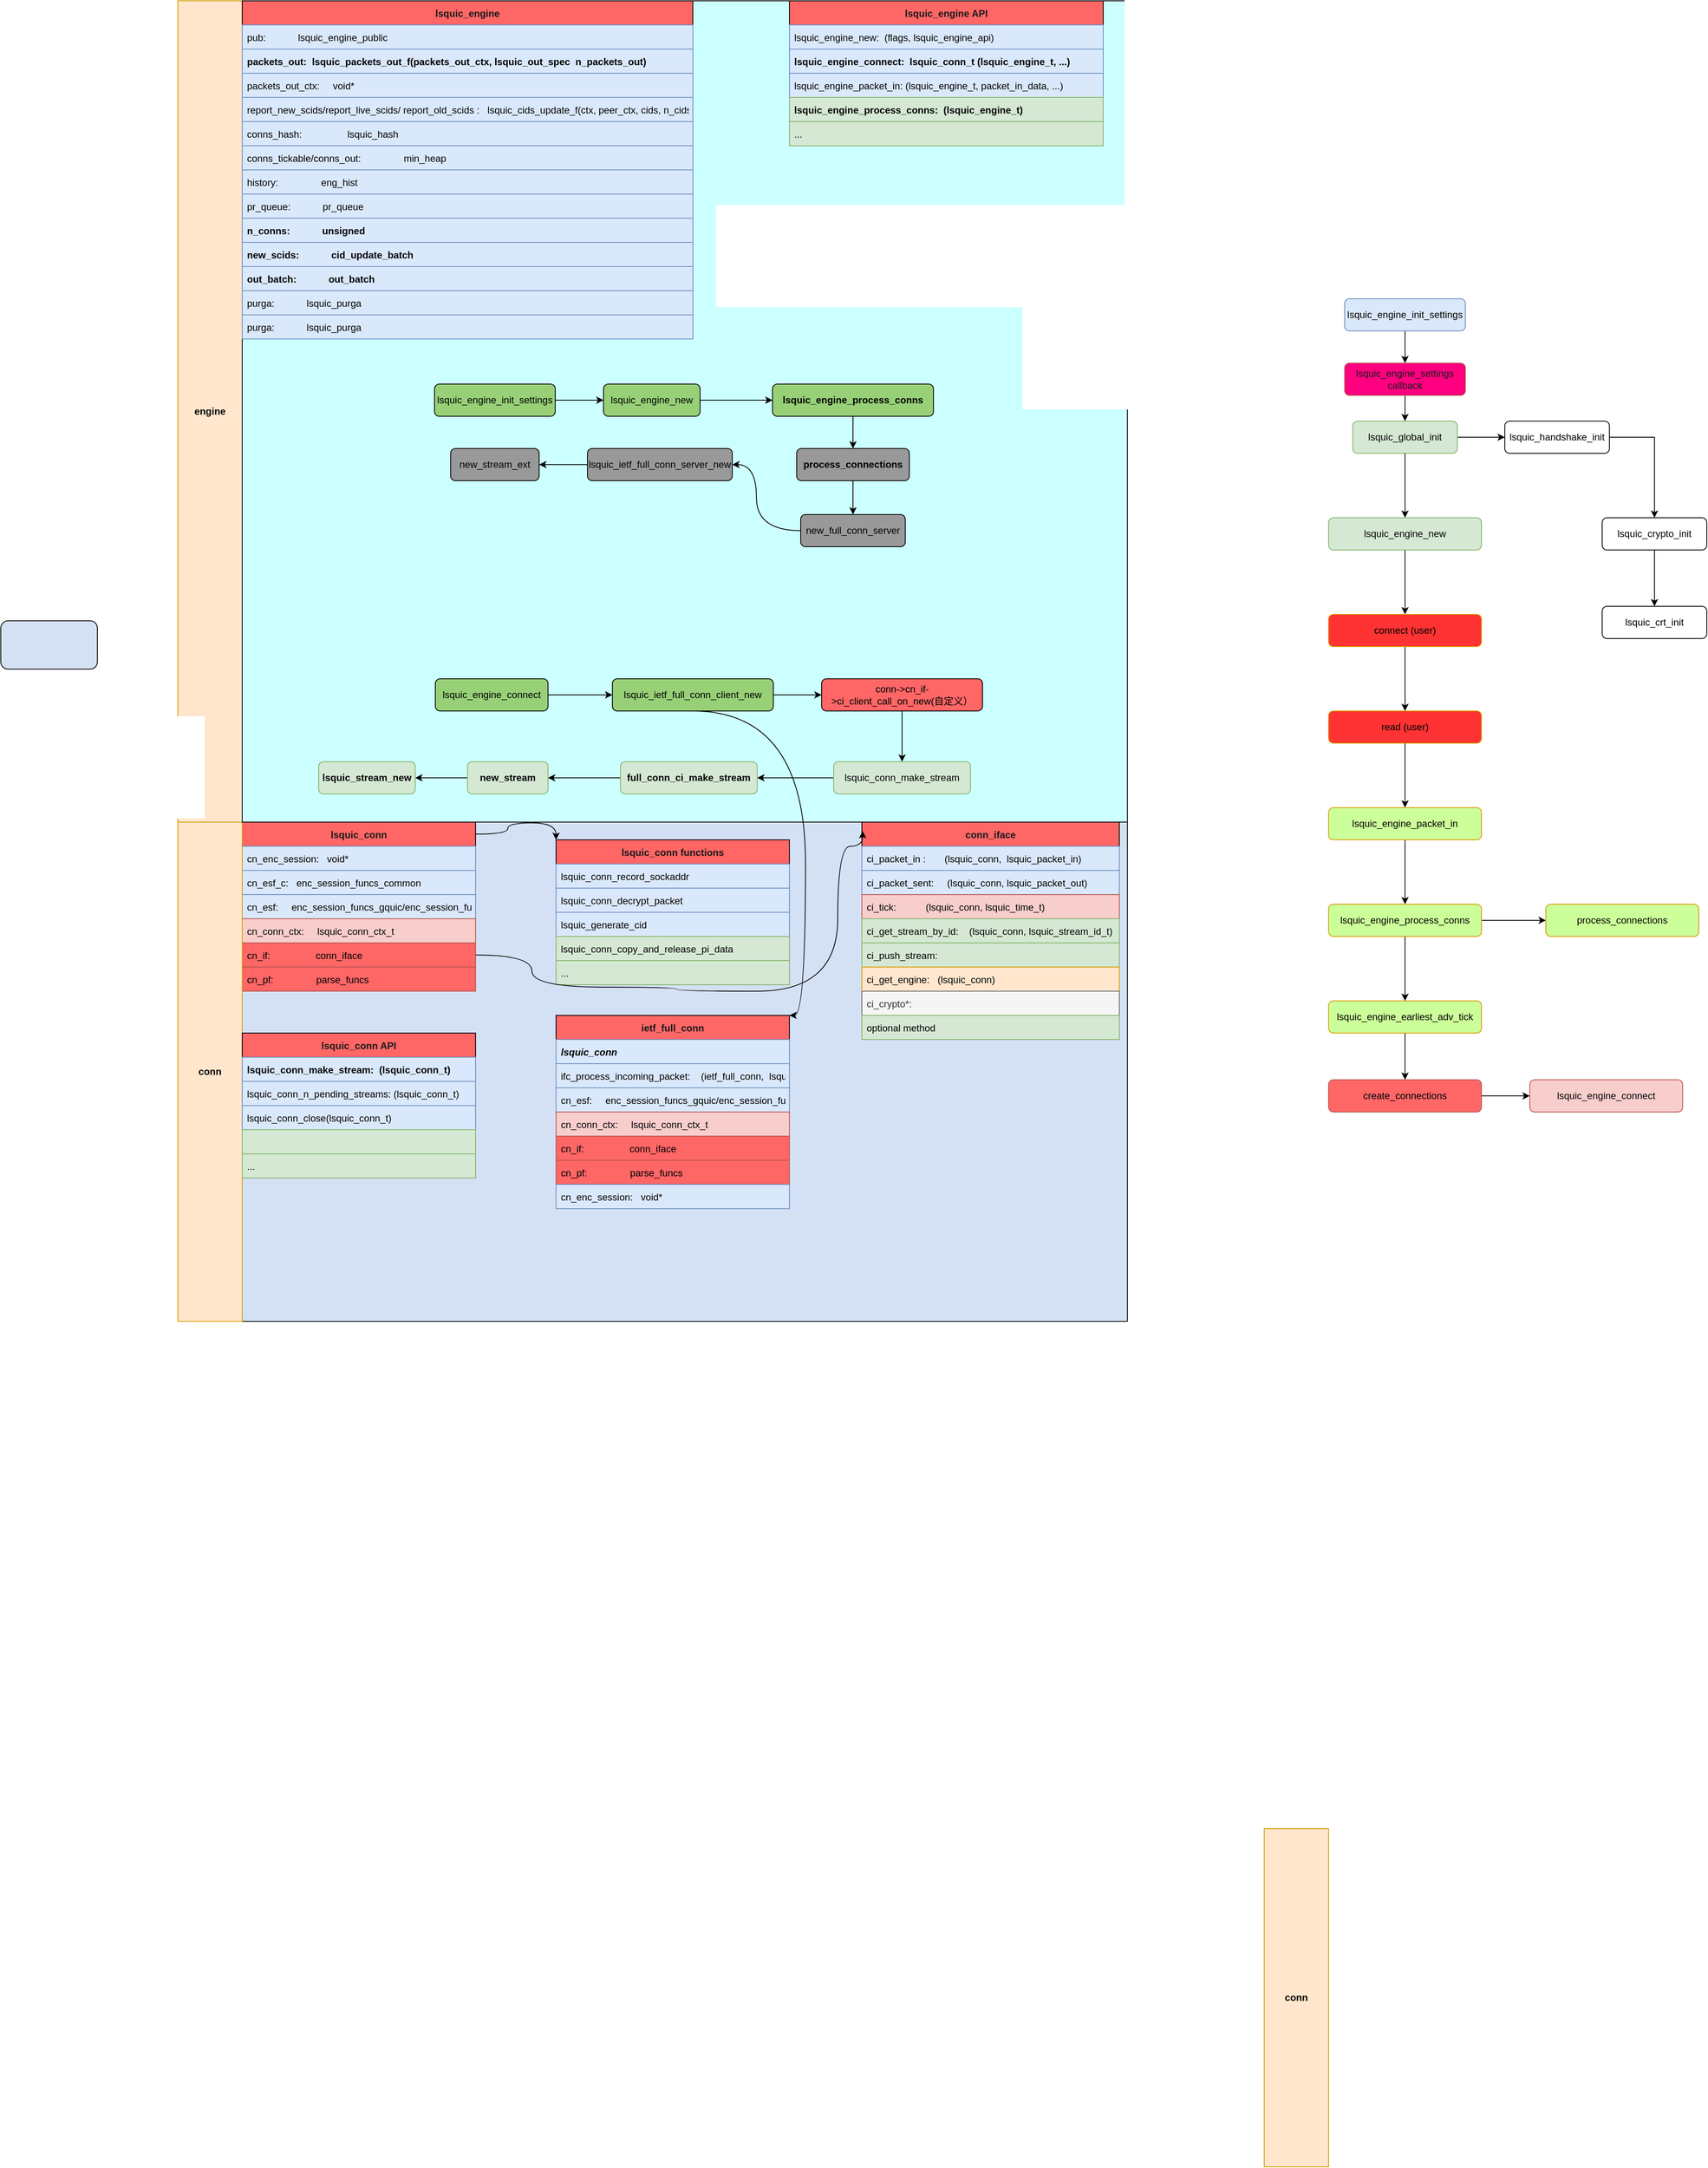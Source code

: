 <mxfile version="16.4.6" type="github">
  <diagram id="C5RBs43oDa-KdzZeNtuy" name="Page-1">
    <mxGraphModel dx="2840" dy="1933" grid="1" gridSize="10" guides="1" tooltips="1" connect="1" arrows="1" fold="1" page="1" pageScale="1" pageWidth="827" pageHeight="1169" math="0" shadow="0">
      <root>
        <mxCell id="WIyWlLk6GJQsqaUBKTNV-0" />
        <mxCell id="WIyWlLk6GJQsqaUBKTNV-1" parent="WIyWlLk6GJQsqaUBKTNV-0" />
        <mxCell id="4xCX12L7EcoQOhcVFHO0-67" value="" style="rounded=0;whiteSpace=wrap;html=1;fontColor=#1A1A1A;fillColor=#D4E1F5;" vertex="1" parent="WIyWlLk6GJQsqaUBKTNV-1">
          <mxGeometry x="-1220" y="660" width="1100" height="620" as="geometry" />
        </mxCell>
        <mxCell id="4xCX12L7EcoQOhcVFHO0-2" value="" style="edgeStyle=orthogonalEdgeStyle;rounded=0;orthogonalLoop=1;jettySize=auto;html=1;" edge="1" parent="WIyWlLk6GJQsqaUBKTNV-1" source="WIyWlLk6GJQsqaUBKTNV-3" target="WIyWlLk6GJQsqaUBKTNV-7">
          <mxGeometry relative="1" as="geometry" />
        </mxCell>
        <mxCell id="4xCX12L7EcoQOhcVFHO0-10" value="" style="edgeStyle=orthogonalEdgeStyle;rounded=0;orthogonalLoop=1;jettySize=auto;html=1;" edge="1" parent="WIyWlLk6GJQsqaUBKTNV-1" source="WIyWlLk6GJQsqaUBKTNV-3" target="4xCX12L7EcoQOhcVFHO0-9">
          <mxGeometry relative="1" as="geometry" />
        </mxCell>
        <mxCell id="WIyWlLk6GJQsqaUBKTNV-3" value="lsquic_global_init" style="rounded=1;whiteSpace=wrap;html=1;fontSize=12;glass=0;strokeWidth=1;shadow=0;fillColor=#d5e8d4;strokeColor=#82b366;" parent="WIyWlLk6GJQsqaUBKTNV-1" vertex="1">
          <mxGeometry x="160" y="162" width="130" height="40" as="geometry" />
        </mxCell>
        <mxCell id="4xCX12L7EcoQOhcVFHO0-6" value="" style="edgeStyle=orthogonalEdgeStyle;rounded=0;orthogonalLoop=1;jettySize=auto;html=1;" edge="1" parent="WIyWlLk6GJQsqaUBKTNV-1" source="WIyWlLk6GJQsqaUBKTNV-7" target="4xCX12L7EcoQOhcVFHO0-5">
          <mxGeometry relative="1" as="geometry">
            <Array as="points">
              <mxPoint x="535" y="182" />
            </Array>
          </mxGeometry>
        </mxCell>
        <mxCell id="WIyWlLk6GJQsqaUBKTNV-7" value="lsquic_handshake_init" style="rounded=1;whiteSpace=wrap;html=1;fontSize=12;glass=0;strokeWidth=1;shadow=0;" parent="WIyWlLk6GJQsqaUBKTNV-1" vertex="1">
          <mxGeometry x="349" y="162" width="130" height="40" as="geometry" />
        </mxCell>
        <mxCell id="4xCX12L7EcoQOhcVFHO0-8" value="" style="edgeStyle=orthogonalEdgeStyle;rounded=0;orthogonalLoop=1;jettySize=auto;html=1;" edge="1" parent="WIyWlLk6GJQsqaUBKTNV-1" source="4xCX12L7EcoQOhcVFHO0-5" target="4xCX12L7EcoQOhcVFHO0-7">
          <mxGeometry relative="1" as="geometry" />
        </mxCell>
        <mxCell id="4xCX12L7EcoQOhcVFHO0-5" value="lsquic_crypto_init" style="rounded=1;whiteSpace=wrap;html=1;fontSize=12;glass=0;strokeWidth=1;shadow=0;" vertex="1" parent="WIyWlLk6GJQsqaUBKTNV-1">
          <mxGeometry x="470" y="282" width="130" height="40" as="geometry" />
        </mxCell>
        <mxCell id="4xCX12L7EcoQOhcVFHO0-7" value="lsquic_crt_init" style="rounded=1;whiteSpace=wrap;html=1;fontSize=12;glass=0;strokeWidth=1;shadow=0;" vertex="1" parent="WIyWlLk6GJQsqaUBKTNV-1">
          <mxGeometry x="470" y="392" width="130" height="40" as="geometry" />
        </mxCell>
        <mxCell id="4xCX12L7EcoQOhcVFHO0-25" value="" style="edgeStyle=orthogonalEdgeStyle;rounded=0;orthogonalLoop=1;jettySize=auto;html=1;shadow=0;fontColor=#1A1A1A;" edge="1" parent="WIyWlLk6GJQsqaUBKTNV-1" source="4xCX12L7EcoQOhcVFHO0-9" target="4xCX12L7EcoQOhcVFHO0-24">
          <mxGeometry relative="1" as="geometry" />
        </mxCell>
        <mxCell id="4xCX12L7EcoQOhcVFHO0-9" value="lsquic_engine_new" style="rounded=1;whiteSpace=wrap;html=1;fontSize=12;glass=0;strokeWidth=1;shadow=0;fillColor=#d5e8d4;strokeColor=#82b366;" vertex="1" parent="WIyWlLk6GJQsqaUBKTNV-1">
          <mxGeometry x="130" y="282" width="190" height="40" as="geometry" />
        </mxCell>
        <mxCell id="4xCX12L7EcoQOhcVFHO0-22" value="" style="edgeStyle=orthogonalEdgeStyle;rounded=0;orthogonalLoop=1;jettySize=auto;html=1;shadow=0;" edge="1" parent="WIyWlLk6GJQsqaUBKTNV-1" source="4xCX12L7EcoQOhcVFHO0-15" target="4xCX12L7EcoQOhcVFHO0-21">
          <mxGeometry relative="1" as="geometry" />
        </mxCell>
        <mxCell id="4xCX12L7EcoQOhcVFHO0-15" value="lsquic_engine_init_settings" style="rounded=1;whiteSpace=wrap;html=1;fontSize=12;glass=0;strokeWidth=1;shadow=0;fillColor=#dae8fc;strokeColor=#6c8ebf;" vertex="1" parent="WIyWlLk6GJQsqaUBKTNV-1">
          <mxGeometry x="150" y="10" width="150" height="40" as="geometry" />
        </mxCell>
        <mxCell id="4xCX12L7EcoQOhcVFHO0-23" value="" style="edgeStyle=orthogonalEdgeStyle;rounded=0;orthogonalLoop=1;jettySize=auto;html=1;shadow=0;" edge="1" parent="WIyWlLk6GJQsqaUBKTNV-1" source="4xCX12L7EcoQOhcVFHO0-21" target="WIyWlLk6GJQsqaUBKTNV-3">
          <mxGeometry relative="1" as="geometry" />
        </mxCell>
        <mxCell id="4xCX12L7EcoQOhcVFHO0-21" value="&lt;font color=&quot;#1a1a1a&quot;&gt;lsquic_engine_settings callback&lt;/font&gt;" style="rounded=1;whiteSpace=wrap;html=1;fontSize=12;glass=0;strokeWidth=1;shadow=0;fillColor=#FF0080;strokeColor=#b85450;" vertex="1" parent="WIyWlLk6GJQsqaUBKTNV-1">
          <mxGeometry x="150" y="90" width="150" height="40" as="geometry" />
        </mxCell>
        <mxCell id="4xCX12L7EcoQOhcVFHO0-27" value="" style="edgeStyle=orthogonalEdgeStyle;rounded=0;orthogonalLoop=1;jettySize=auto;html=1;shadow=0;fontColor=#1A1A1A;" edge="1" parent="WIyWlLk6GJQsqaUBKTNV-1" source="4xCX12L7EcoQOhcVFHO0-24" target="4xCX12L7EcoQOhcVFHO0-26">
          <mxGeometry relative="1" as="geometry" />
        </mxCell>
        <mxCell id="4xCX12L7EcoQOhcVFHO0-24" value="connect (user)" style="rounded=1;whiteSpace=wrap;html=1;fontSize=12;glass=0;strokeWidth=1;shadow=0;fillColor=#FF3333;strokeColor=#d79b00;" vertex="1" parent="WIyWlLk6GJQsqaUBKTNV-1">
          <mxGeometry x="130" y="402" width="190" height="40" as="geometry" />
        </mxCell>
        <mxCell id="4xCX12L7EcoQOhcVFHO0-29" value="" style="edgeStyle=orthogonalEdgeStyle;rounded=0;orthogonalLoop=1;jettySize=auto;html=1;shadow=0;fontColor=#1A1A1A;" edge="1" parent="WIyWlLk6GJQsqaUBKTNV-1" source="4xCX12L7EcoQOhcVFHO0-26" target="4xCX12L7EcoQOhcVFHO0-28">
          <mxGeometry relative="1" as="geometry" />
        </mxCell>
        <mxCell id="4xCX12L7EcoQOhcVFHO0-26" value="read (user)" style="rounded=1;whiteSpace=wrap;html=1;fontSize=12;glass=0;strokeWidth=1;shadow=0;fillColor=#FF3333;strokeColor=#d79b00;" vertex="1" parent="WIyWlLk6GJQsqaUBKTNV-1">
          <mxGeometry x="130" y="522" width="190" height="40" as="geometry" />
        </mxCell>
        <mxCell id="4xCX12L7EcoQOhcVFHO0-31" value="" style="edgeStyle=orthogonalEdgeStyle;rounded=0;orthogonalLoop=1;jettySize=auto;html=1;shadow=0;fontColor=#1A1A1A;" edge="1" parent="WIyWlLk6GJQsqaUBKTNV-1" source="4xCX12L7EcoQOhcVFHO0-28" target="4xCX12L7EcoQOhcVFHO0-30">
          <mxGeometry relative="1" as="geometry" />
        </mxCell>
        <mxCell id="4xCX12L7EcoQOhcVFHO0-28" value="lsquic_engine_packet_in" style="rounded=1;whiteSpace=wrap;html=1;fontSize=12;glass=0;strokeWidth=1;shadow=0;fillColor=#CCFF99;strokeColor=#d79b00;" vertex="1" parent="WIyWlLk6GJQsqaUBKTNV-1">
          <mxGeometry x="130" y="642" width="190" height="40" as="geometry" />
        </mxCell>
        <mxCell id="4xCX12L7EcoQOhcVFHO0-33" value="" style="edgeStyle=orthogonalEdgeStyle;rounded=0;orthogonalLoop=1;jettySize=auto;html=1;shadow=0;fontColor=#1A1A1A;" edge="1" parent="WIyWlLk6GJQsqaUBKTNV-1" source="4xCX12L7EcoQOhcVFHO0-30" target="4xCX12L7EcoQOhcVFHO0-32">
          <mxGeometry relative="1" as="geometry" />
        </mxCell>
        <mxCell id="4xCX12L7EcoQOhcVFHO0-35" value="" style="edgeStyle=orthogonalEdgeStyle;rounded=0;orthogonalLoop=1;jettySize=auto;html=1;shadow=0;fontColor=#1A1A1A;" edge="1" parent="WIyWlLk6GJQsqaUBKTNV-1" source="4xCX12L7EcoQOhcVFHO0-30" target="4xCX12L7EcoQOhcVFHO0-34">
          <mxGeometry relative="1" as="geometry" />
        </mxCell>
        <mxCell id="4xCX12L7EcoQOhcVFHO0-30" value="lsquic_engine_process_conns" style="rounded=1;whiteSpace=wrap;html=1;fontSize=12;glass=0;strokeWidth=1;shadow=0;fillColor=#CCFF99;strokeColor=#d79b00;" vertex="1" parent="WIyWlLk6GJQsqaUBKTNV-1">
          <mxGeometry x="130" y="762" width="190" height="40" as="geometry" />
        </mxCell>
        <mxCell id="4xCX12L7EcoQOhcVFHO0-32" value="process_connections" style="rounded=1;whiteSpace=wrap;html=1;fontSize=12;glass=0;strokeWidth=1;shadow=0;fillColor=#CCFF99;strokeColor=#d79b00;" vertex="1" parent="WIyWlLk6GJQsqaUBKTNV-1">
          <mxGeometry x="400" y="762" width="190" height="40" as="geometry" />
        </mxCell>
        <mxCell id="4xCX12L7EcoQOhcVFHO0-40" value="" style="edgeStyle=orthogonalEdgeStyle;rounded=0;orthogonalLoop=1;jettySize=auto;html=1;shadow=0;fontColor=#1A1A1A;" edge="1" parent="WIyWlLk6GJQsqaUBKTNV-1" source="4xCX12L7EcoQOhcVFHO0-34" target="4xCX12L7EcoQOhcVFHO0-38">
          <mxGeometry relative="1" as="geometry" />
        </mxCell>
        <mxCell id="4xCX12L7EcoQOhcVFHO0-34" value="lsquic_engine_earliest_adv_tick" style="rounded=1;whiteSpace=wrap;html=1;fontSize=12;glass=0;strokeWidth=1;shadow=0;fillColor=#CCFF99;strokeColor=#d79b00;" vertex="1" parent="WIyWlLk6GJQsqaUBKTNV-1">
          <mxGeometry x="130" y="882" width="190" height="40" as="geometry" />
        </mxCell>
        <mxCell id="4xCX12L7EcoQOhcVFHO0-36" value="lsquic_engine_connect" style="rounded=1;whiteSpace=wrap;html=1;fontSize=12;glass=0;strokeWidth=1;shadow=0;fillColor=#f8cecc;strokeColor=#b85450;" vertex="1" parent="WIyWlLk6GJQsqaUBKTNV-1">
          <mxGeometry x="380" y="980" width="190" height="40" as="geometry" />
        </mxCell>
        <mxCell id="4xCX12L7EcoQOhcVFHO0-41" value="" style="edgeStyle=orthogonalEdgeStyle;rounded=0;orthogonalLoop=1;jettySize=auto;html=1;shadow=0;fontColor=#1A1A1A;" edge="1" parent="WIyWlLk6GJQsqaUBKTNV-1" source="4xCX12L7EcoQOhcVFHO0-38" target="4xCX12L7EcoQOhcVFHO0-36">
          <mxGeometry relative="1" as="geometry" />
        </mxCell>
        <mxCell id="4xCX12L7EcoQOhcVFHO0-38" value="create_connections" style="rounded=1;whiteSpace=wrap;html=1;fontSize=12;glass=0;strokeWidth=1;shadow=0;fillColor=#FF6666;strokeColor=#b85450;" vertex="1" parent="WIyWlLk6GJQsqaUBKTNV-1">
          <mxGeometry x="130" y="980" width="190" height="40" as="geometry" />
        </mxCell>
        <mxCell id="4xCX12L7EcoQOhcVFHO0-64" value="" style="edgeStyle=orthogonalEdgeStyle;rounded=0;orthogonalLoop=1;jettySize=auto;html=1;shadow=0;fontColor=#1A1A1A;exitX=1;exitY=0.071;exitDx=0;exitDy=0;exitPerimeter=0;entryX=0;entryY=0;entryDx=0;entryDy=0;curved=1;" edge="1" parent="WIyWlLk6GJQsqaUBKTNV-1" source="4xCX12L7EcoQOhcVFHO0-46" target="4xCX12L7EcoQOhcVFHO0-58">
          <mxGeometry relative="1" as="geometry">
            <Array as="points">
              <mxPoint x="-890" y="675" />
              <mxPoint x="-890" y="661" />
            </Array>
          </mxGeometry>
        </mxCell>
        <mxCell id="4xCX12L7EcoQOhcVFHO0-46" value="lsquic_conn" style="swimlane;fontStyle=1;childLayout=stackLayout;horizontal=1;startSize=30;horizontalStack=0;resizeParent=1;resizeParentMax=0;resizeLast=0;collapsible=1;marginBottom=0;fontColor=#1A1A1A;fillColor=#FF6666;" vertex="1" parent="WIyWlLk6GJQsqaUBKTNV-1">
          <mxGeometry x="-1220" y="660" width="290" height="210" as="geometry" />
        </mxCell>
        <mxCell id="4xCX12L7EcoQOhcVFHO0-47" value="cn_enc_session:   void*" style="text;strokeColor=#6c8ebf;fillColor=#dae8fc;align=left;verticalAlign=middle;spacingLeft=4;spacingRight=4;overflow=hidden;points=[[0,0.5],[1,0.5]];portConstraint=eastwest;rotatable=0;" vertex="1" parent="4xCX12L7EcoQOhcVFHO0-46">
          <mxGeometry y="30" width="290" height="30" as="geometry" />
        </mxCell>
        <mxCell id="4xCX12L7EcoQOhcVFHO0-48" value="cn_esf_c:   enc_session_funcs_common" style="text;strokeColor=#6c8ebf;fillColor=#dae8fc;align=left;verticalAlign=middle;spacingLeft=4;spacingRight=4;overflow=hidden;points=[[0,0.5],[1,0.5]];portConstraint=eastwest;rotatable=0;" vertex="1" parent="4xCX12L7EcoQOhcVFHO0-46">
          <mxGeometry y="60" width="290" height="30" as="geometry" />
        </mxCell>
        <mxCell id="4xCX12L7EcoQOhcVFHO0-49" value="cn_esf:     enc_session_funcs_gquic/enc_session_funcs_iquic" style="text;strokeColor=#6c8ebf;fillColor=#dae8fc;align=left;verticalAlign=middle;spacingLeft=4;spacingRight=4;overflow=hidden;points=[[0,0.5],[1,0.5]];portConstraint=eastwest;rotatable=0;" vertex="1" parent="4xCX12L7EcoQOhcVFHO0-46">
          <mxGeometry y="90" width="290" height="30" as="geometry" />
        </mxCell>
        <mxCell id="4xCX12L7EcoQOhcVFHO0-50" value="cn_conn_ctx:     lsquic_conn_ctx_t" style="text;strokeColor=#b85450;fillColor=#f8cecc;align=left;verticalAlign=middle;spacingLeft=4;spacingRight=4;overflow=hidden;points=[[0,0.5],[1,0.5]];portConstraint=eastwest;rotatable=0;" vertex="1" parent="4xCX12L7EcoQOhcVFHO0-46">
          <mxGeometry y="120" width="290" height="30" as="geometry" />
        </mxCell>
        <mxCell id="4xCX12L7EcoQOhcVFHO0-56" value="cn_if:                 conn_iface" style="text;strokeColor=#b85450;fillColor=#FF6666;align=left;verticalAlign=middle;spacingLeft=4;spacingRight=4;overflow=hidden;points=[[0,0.5],[1,0.5]];portConstraint=eastwest;rotatable=0;" vertex="1" parent="4xCX12L7EcoQOhcVFHO0-46">
          <mxGeometry y="150" width="290" height="30" as="geometry" />
        </mxCell>
        <mxCell id="4xCX12L7EcoQOhcVFHO0-65" value="cn_pf:                parse_funcs" style="text;strokeColor=#b85450;fillColor=#FF6666;align=left;verticalAlign=middle;spacingLeft=4;spacingRight=4;overflow=hidden;points=[[0,0.5],[1,0.5]];portConstraint=eastwest;rotatable=0;" vertex="1" parent="4xCX12L7EcoQOhcVFHO0-46">
          <mxGeometry y="180" width="290" height="30" as="geometry" />
        </mxCell>
        <mxCell id="4xCX12L7EcoQOhcVFHO0-58" value="lsquic_conn functions" style="swimlane;fontStyle=1;childLayout=stackLayout;horizontal=1;startSize=30;horizontalStack=0;resizeParent=1;resizeParentMax=0;resizeLast=0;collapsible=1;marginBottom=0;fontColor=#1A1A1A;fillColor=#FF6666;" vertex="1" parent="WIyWlLk6GJQsqaUBKTNV-1">
          <mxGeometry x="-830" y="682" width="290" height="180" as="geometry" />
        </mxCell>
        <mxCell id="4xCX12L7EcoQOhcVFHO0-59" value="lsquic_conn_record_sockaddr" style="text;strokeColor=#6c8ebf;fillColor=#dae8fc;align=left;verticalAlign=middle;spacingLeft=4;spacingRight=4;overflow=hidden;points=[[0,0.5],[1,0.5]];portConstraint=eastwest;rotatable=0;" vertex="1" parent="4xCX12L7EcoQOhcVFHO0-58">
          <mxGeometry y="30" width="290" height="30" as="geometry" />
        </mxCell>
        <mxCell id="4xCX12L7EcoQOhcVFHO0-60" value="lsquic_conn_decrypt_packet" style="text;strokeColor=#6c8ebf;fillColor=#dae8fc;align=left;verticalAlign=middle;spacingLeft=4;spacingRight=4;overflow=hidden;points=[[0,0.5],[1,0.5]];portConstraint=eastwest;rotatable=0;" vertex="1" parent="4xCX12L7EcoQOhcVFHO0-58">
          <mxGeometry y="60" width="290" height="30" as="geometry" />
        </mxCell>
        <mxCell id="4xCX12L7EcoQOhcVFHO0-61" value="lsquic_generate_cid" style="text;strokeColor=#6c8ebf;fillColor=#dae8fc;align=left;verticalAlign=middle;spacingLeft=4;spacingRight=4;overflow=hidden;points=[[0,0.5],[1,0.5]];portConstraint=eastwest;rotatable=0;" vertex="1" parent="4xCX12L7EcoQOhcVFHO0-58">
          <mxGeometry y="90" width="290" height="30" as="geometry" />
        </mxCell>
        <mxCell id="4xCX12L7EcoQOhcVFHO0-62" value="lsquic_conn_copy_and_release_pi_data" style="text;strokeColor=#82b366;fillColor=#d5e8d4;align=left;verticalAlign=middle;spacingLeft=4;spacingRight=4;overflow=hidden;points=[[0,0.5],[1,0.5]];portConstraint=eastwest;rotatable=0;" vertex="1" parent="4xCX12L7EcoQOhcVFHO0-58">
          <mxGeometry y="120" width="290" height="30" as="geometry" />
        </mxCell>
        <mxCell id="4xCX12L7EcoQOhcVFHO0-63" value="..." style="text;strokeColor=#82b366;fillColor=#d5e8d4;align=left;verticalAlign=middle;spacingLeft=4;spacingRight=4;overflow=hidden;points=[[0,0.5],[1,0.5]];portConstraint=eastwest;rotatable=0;" vertex="1" parent="4xCX12L7EcoQOhcVFHO0-58">
          <mxGeometry y="150" width="290" height="30" as="geometry" />
        </mxCell>
        <mxCell id="4xCX12L7EcoQOhcVFHO0-68" value="&lt;b&gt;conn&lt;/b&gt;" style="rounded=0;whiteSpace=wrap;html=1;fillColor=#ffe6cc;strokeColor=#d79b00;" vertex="1" parent="WIyWlLk6GJQsqaUBKTNV-1">
          <mxGeometry x="-1300" y="660" width="80" height="620" as="geometry" />
        </mxCell>
        <mxCell id="4xCX12L7EcoQOhcVFHO0-77" value="conn_iface" style="swimlane;fontStyle=1;childLayout=stackLayout;horizontal=1;startSize=30;horizontalStack=0;resizeParent=1;resizeParentMax=0;resizeLast=0;collapsible=1;marginBottom=0;fontColor=#1A1A1A;fillColor=#FF6666;" vertex="1" parent="WIyWlLk6GJQsqaUBKTNV-1">
          <mxGeometry x="-450" y="660" width="320" height="270" as="geometry" />
        </mxCell>
        <mxCell id="4xCX12L7EcoQOhcVFHO0-78" value="ci_packet_in :       (lsquic_conn,  lsquic_packet_in)" style="text;strokeColor=#6c8ebf;fillColor=#dae8fc;align=left;verticalAlign=middle;spacingLeft=4;spacingRight=4;overflow=hidden;points=[[0,0.5],[1,0.5]];portConstraint=eastwest;rotatable=0;" vertex="1" parent="4xCX12L7EcoQOhcVFHO0-77">
          <mxGeometry y="30" width="320" height="30" as="geometry" />
        </mxCell>
        <mxCell id="4xCX12L7EcoQOhcVFHO0-79" value="ci_packet_sent:     (lsquic_conn, lsquic_packet_out)" style="text;strokeColor=#6c8ebf;fillColor=#dae8fc;align=left;verticalAlign=middle;spacingLeft=4;spacingRight=4;overflow=hidden;points=[[0,0.5],[1,0.5]];portConstraint=eastwest;rotatable=0;" vertex="1" parent="4xCX12L7EcoQOhcVFHO0-77">
          <mxGeometry y="60" width="320" height="30" as="geometry" />
        </mxCell>
        <mxCell id="4xCX12L7EcoQOhcVFHO0-80" value="ci_tick:           (lsquic_conn, lsquic_time_t) " style="text;strokeColor=#b85450;fillColor=#f8cecc;align=left;verticalAlign=middle;spacingLeft=4;spacingRight=4;overflow=hidden;points=[[0,0.5],[1,0.5]];portConstraint=eastwest;rotatable=0;" vertex="1" parent="4xCX12L7EcoQOhcVFHO0-77">
          <mxGeometry y="90" width="320" height="30" as="geometry" />
        </mxCell>
        <mxCell id="4xCX12L7EcoQOhcVFHO0-81" value="ci_get_stream_by_id:    (lsquic_conn, lsquic_stream_id_t)" style="text;strokeColor=#82b366;fillColor=#d5e8d4;align=left;verticalAlign=middle;spacingLeft=4;spacingRight=4;overflow=hidden;points=[[0,0.5],[1,0.5]];portConstraint=eastwest;rotatable=0;" vertex="1" parent="4xCX12L7EcoQOhcVFHO0-77">
          <mxGeometry y="120" width="320" height="30" as="geometry" />
        </mxCell>
        <mxCell id="4xCX12L7EcoQOhcVFHO0-92" value="ci_push_stream: " style="text;strokeColor=#82b366;fillColor=#d5e8d4;align=left;verticalAlign=middle;spacingLeft=4;spacingRight=4;overflow=hidden;points=[[0,0.5],[1,0.5]];portConstraint=eastwest;rotatable=0;" vertex="1" parent="4xCX12L7EcoQOhcVFHO0-77">
          <mxGeometry y="150" width="320" height="30" as="geometry" />
        </mxCell>
        <mxCell id="4xCX12L7EcoQOhcVFHO0-82" value="ci_get_engine:   (lsquic_conn)" style="text;strokeColor=#d79b00;fillColor=#ffe6cc;align=left;verticalAlign=middle;spacingLeft=4;spacingRight=4;overflow=hidden;points=[[0,0.5],[1,0.5]];portConstraint=eastwest;rotatable=0;" vertex="1" parent="4xCX12L7EcoQOhcVFHO0-77">
          <mxGeometry y="180" width="320" height="30" as="geometry" />
        </mxCell>
        <mxCell id="4xCX12L7EcoQOhcVFHO0-91" value="ci_crypto*: " style="text;strokeColor=#666666;fillColor=#f5f5f5;align=left;verticalAlign=middle;spacingLeft=4;spacingRight=4;overflow=hidden;points=[[0,0.5],[1,0.5]];portConstraint=eastwest;rotatable=0;fontColor=#333333;" vertex="1" parent="4xCX12L7EcoQOhcVFHO0-77">
          <mxGeometry y="210" width="320" height="30" as="geometry" />
        </mxCell>
        <mxCell id="4xCX12L7EcoQOhcVFHO0-83" value="optional method" style="text;strokeColor=#82b366;fillColor=#d5e8d4;align=left;verticalAlign=middle;spacingLeft=4;spacingRight=4;overflow=hidden;points=[[0,0.5],[1,0.5]];portConstraint=eastwest;rotatable=0;" vertex="1" parent="4xCX12L7EcoQOhcVFHO0-77">
          <mxGeometry y="240" width="320" height="30" as="geometry" />
        </mxCell>
        <mxCell id="4xCX12L7EcoQOhcVFHO0-93" value="" style="endArrow=classic;html=1;rounded=0;shadow=0;fontColor=#1A1A1A;curved=1;exitX=1;exitY=0.5;exitDx=0;exitDy=0;entryX=0.003;entryY=0.041;entryDx=0;entryDy=0;entryPerimeter=0;edgeStyle=orthogonalEdgeStyle;" edge="1" parent="WIyWlLk6GJQsqaUBKTNV-1" source="4xCX12L7EcoQOhcVFHO0-56" target="4xCX12L7EcoQOhcVFHO0-77">
          <mxGeometry width="50" height="50" relative="1" as="geometry">
            <mxPoint x="-820" y="990" as="sourcePoint" />
            <mxPoint x="-770" y="940" as="targetPoint" />
            <Array as="points">
              <mxPoint x="-860" y="825" />
              <mxPoint x="-860" y="865" />
              <mxPoint x="-680" y="865" />
              <mxPoint x="-680" y="870" />
              <mxPoint x="-480" y="870" />
              <mxPoint x="-480" y="690" />
              <mxPoint x="-449" y="690" />
            </Array>
          </mxGeometry>
        </mxCell>
        <mxCell id="4xCX12L7EcoQOhcVFHO0-96" value="&lt;b&gt;conn&lt;/b&gt;" style="rounded=0;whiteSpace=wrap;html=1;fillColor=#ffe6cc;strokeColor=#d79b00;" vertex="1" parent="WIyWlLk6GJQsqaUBKTNV-1">
          <mxGeometry x="50" y="1910" width="80" height="420" as="geometry" />
        </mxCell>
        <mxCell id="4xCX12L7EcoQOhcVFHO0-97" value="&lt;b&gt;engine&lt;/b&gt;" style="rounded=0;whiteSpace=wrap;html=1;fillColor=#ffe6cc;strokeColor=#d79b00;" vertex="1" parent="WIyWlLk6GJQsqaUBKTNV-1">
          <mxGeometry x="-1300" y="-360" width="80" height="1020" as="geometry" />
        </mxCell>
        <mxCell id="4xCX12L7EcoQOhcVFHO0-98" value="" style="rounded=0;whiteSpace=wrap;html=1;fontColor=#1A1A1A;fillColor=#CCFFFF;" vertex="1" parent="WIyWlLk6GJQsqaUBKTNV-1">
          <mxGeometry x="-1220" y="-360" width="1100" height="1020" as="geometry" />
        </mxCell>
        <mxCell id="4xCX12L7EcoQOhcVFHO0-99" value="lsquic_engine" style="swimlane;fontStyle=1;childLayout=stackLayout;horizontal=1;startSize=30;horizontalStack=0;resizeParent=1;resizeParentMax=0;resizeLast=0;collapsible=1;marginBottom=0;fontColor=#1A1A1A;fillColor=#FF6666;" vertex="1" parent="WIyWlLk6GJQsqaUBKTNV-1">
          <mxGeometry x="-1220" y="-360" width="560" height="420" as="geometry" />
        </mxCell>
        <mxCell id="4xCX12L7EcoQOhcVFHO0-100" value="pub:            lsquic_engine_public" style="text;strokeColor=#6c8ebf;fillColor=#dae8fc;align=left;verticalAlign=middle;spacingLeft=4;spacingRight=4;overflow=hidden;points=[[0,0.5],[1,0.5]];portConstraint=eastwest;rotatable=0;" vertex="1" parent="4xCX12L7EcoQOhcVFHO0-99">
          <mxGeometry y="30" width="560" height="30" as="geometry" />
        </mxCell>
        <mxCell id="4xCX12L7EcoQOhcVFHO0-101" value="packets_out:  lsquic_packets_out_f(packets_out_ctx, lsquic_out_spec  n_packets_out)" style="text;strokeColor=#6c8ebf;fillColor=#dae8fc;align=left;verticalAlign=middle;spacingLeft=4;spacingRight=4;overflow=hidden;points=[[0,0.5],[1,0.5]];portConstraint=eastwest;rotatable=0;fontStyle=1" vertex="1" parent="4xCX12L7EcoQOhcVFHO0-99">
          <mxGeometry y="60" width="560" height="30" as="geometry" />
        </mxCell>
        <mxCell id="4xCX12L7EcoQOhcVFHO0-102" value="packets_out_ctx:     void*" style="text;strokeColor=#6c8ebf;fillColor=#dae8fc;align=left;verticalAlign=middle;spacingLeft=4;spacingRight=4;overflow=hidden;points=[[0,0.5],[1,0.5]];portConstraint=eastwest;rotatable=0;" vertex="1" parent="4xCX12L7EcoQOhcVFHO0-99">
          <mxGeometry y="90" width="560" height="30" as="geometry" />
        </mxCell>
        <mxCell id="4xCX12L7EcoQOhcVFHO0-103" value="report_new_scids/report_live_scids/ report_old_scids :   lsquic_cids_update_f(ctx, peer_ctx, cids, n_cids)" style="text;strokeColor=#6c8ebf;fillColor=#dae8fc;align=left;verticalAlign=middle;spacingLeft=4;spacingRight=4;overflow=hidden;points=[[0,0.5],[1,0.5]];portConstraint=eastwest;rotatable=0;" vertex="1" parent="4xCX12L7EcoQOhcVFHO0-99">
          <mxGeometry y="120" width="560" height="30" as="geometry" />
        </mxCell>
        <mxCell id="4xCX12L7EcoQOhcVFHO0-104" value="conns_hash:                 lsquic_hash" style="text;strokeColor=#6c8ebf;fillColor=#dae8fc;align=left;verticalAlign=middle;spacingLeft=4;spacingRight=4;overflow=hidden;points=[[0,0.5],[1,0.5]];portConstraint=eastwest;rotatable=0;" vertex="1" parent="4xCX12L7EcoQOhcVFHO0-99">
          <mxGeometry y="150" width="560" height="30" as="geometry" />
        </mxCell>
        <mxCell id="4xCX12L7EcoQOhcVFHO0-105" value="conns_tickable/conns_out:                min_heap" style="text;strokeColor=#6c8ebf;fillColor=#dae8fc;align=left;verticalAlign=middle;spacingLeft=4;spacingRight=4;overflow=hidden;points=[[0,0.5],[1,0.5]];portConstraint=eastwest;rotatable=0;" vertex="1" parent="4xCX12L7EcoQOhcVFHO0-99">
          <mxGeometry y="180" width="560" height="30" as="geometry" />
        </mxCell>
        <mxCell id="4xCX12L7EcoQOhcVFHO0-106" value="history:                eng_hist" style="text;strokeColor=#6c8ebf;fillColor=#dae8fc;align=left;verticalAlign=middle;spacingLeft=4;spacingRight=4;overflow=hidden;points=[[0,0.5],[1,0.5]];portConstraint=eastwest;rotatable=0;" vertex="1" parent="4xCX12L7EcoQOhcVFHO0-99">
          <mxGeometry y="210" width="560" height="30" as="geometry" />
        </mxCell>
        <mxCell id="4xCX12L7EcoQOhcVFHO0-107" value="pr_queue:            pr_queue" style="text;strokeColor=#6c8ebf;fillColor=#dae8fc;align=left;verticalAlign=middle;spacingLeft=4;spacingRight=4;overflow=hidden;points=[[0,0.5],[1,0.5]];portConstraint=eastwest;rotatable=0;" vertex="1" parent="4xCX12L7EcoQOhcVFHO0-99">
          <mxGeometry y="240" width="560" height="30" as="geometry" />
        </mxCell>
        <mxCell id="4xCX12L7EcoQOhcVFHO0-109" value="n_conns:            unsigned" style="text;strokeColor=#6c8ebf;fillColor=#dae8fc;align=left;verticalAlign=middle;spacingLeft=4;spacingRight=4;overflow=hidden;points=[[0,0.5],[1,0.5]];portConstraint=eastwest;rotatable=0;fontStyle=1" vertex="1" parent="4xCX12L7EcoQOhcVFHO0-99">
          <mxGeometry y="270" width="560" height="30" as="geometry" />
        </mxCell>
        <mxCell id="4xCX12L7EcoQOhcVFHO0-110" value="new_scids:            cid_update_batch" style="text;strokeColor=#6c8ebf;fillColor=#dae8fc;align=left;verticalAlign=middle;spacingLeft=4;spacingRight=4;overflow=hidden;points=[[0,0.5],[1,0.5]];portConstraint=eastwest;rotatable=0;fontStyle=1" vertex="1" parent="4xCX12L7EcoQOhcVFHO0-99">
          <mxGeometry y="300" width="560" height="30" as="geometry" />
        </mxCell>
        <mxCell id="4xCX12L7EcoQOhcVFHO0-111" value="out_batch:            out_batch" style="text;strokeColor=#6c8ebf;fillColor=#dae8fc;align=left;verticalAlign=middle;spacingLeft=4;spacingRight=4;overflow=hidden;points=[[0,0.5],[1,0.5]];portConstraint=eastwest;rotatable=0;fontStyle=1" vertex="1" parent="4xCX12L7EcoQOhcVFHO0-99">
          <mxGeometry y="330" width="560" height="30" as="geometry" />
        </mxCell>
        <mxCell id="4xCX12L7EcoQOhcVFHO0-112" value="purga:            lsquic_purga" style="text;strokeColor=#6c8ebf;fillColor=#dae8fc;align=left;verticalAlign=middle;spacingLeft=4;spacingRight=4;overflow=hidden;points=[[0,0.5],[1,0.5]];portConstraint=eastwest;rotatable=0;" vertex="1" parent="4xCX12L7EcoQOhcVFHO0-99">
          <mxGeometry y="360" width="560" height="30" as="geometry" />
        </mxCell>
        <mxCell id="4xCX12L7EcoQOhcVFHO0-113" value="purga:            lsquic_purga" style="text;strokeColor=#6c8ebf;fillColor=#dae8fc;align=left;verticalAlign=middle;spacingLeft=4;spacingRight=4;overflow=hidden;points=[[0,0.5],[1,0.5]];portConstraint=eastwest;rotatable=0;" vertex="1" parent="4xCX12L7EcoQOhcVFHO0-99">
          <mxGeometry y="390" width="560" height="30" as="geometry" />
        </mxCell>
        <mxCell id="4xCX12L7EcoQOhcVFHO0-114" value="lsquic_engine API" style="swimlane;fontStyle=1;childLayout=stackLayout;horizontal=1;startSize=30;horizontalStack=0;resizeParent=1;resizeParentMax=0;resizeLast=0;collapsible=1;marginBottom=0;fontColor=#1A1A1A;fillColor=#FF6666;" vertex="1" parent="WIyWlLk6GJQsqaUBKTNV-1">
          <mxGeometry x="-540" y="-360" width="390" height="180" as="geometry" />
        </mxCell>
        <mxCell id="4xCX12L7EcoQOhcVFHO0-115" value="lsquic_engine_new:  (flags, lsquic_engine_api)" style="text;strokeColor=#6c8ebf;fillColor=#dae8fc;align=left;verticalAlign=middle;spacingLeft=4;spacingRight=4;overflow=hidden;points=[[0,0.5],[1,0.5]];portConstraint=eastwest;rotatable=0;" vertex="1" parent="4xCX12L7EcoQOhcVFHO0-114">
          <mxGeometry y="30" width="390" height="30" as="geometry" />
        </mxCell>
        <mxCell id="4xCX12L7EcoQOhcVFHO0-116" value="lsquic_engine_connect:  lsquic_conn_t (lsquic_engine_t, ...)" style="text;strokeColor=#6c8ebf;fillColor=#dae8fc;align=left;verticalAlign=middle;spacingLeft=4;spacingRight=4;overflow=hidden;points=[[0,0.5],[1,0.5]];portConstraint=eastwest;rotatable=0;fontStyle=1" vertex="1" parent="4xCX12L7EcoQOhcVFHO0-114">
          <mxGeometry y="60" width="390" height="30" as="geometry" />
        </mxCell>
        <mxCell id="4xCX12L7EcoQOhcVFHO0-117" value="lsquic_engine_packet_in: (lsquic_engine_t, packet_in_data, ...)" style="text;strokeColor=#6c8ebf;fillColor=#dae8fc;align=left;verticalAlign=middle;spacingLeft=4;spacingRight=4;overflow=hidden;points=[[0,0.5],[1,0.5]];portConstraint=eastwest;rotatable=0;" vertex="1" parent="4xCX12L7EcoQOhcVFHO0-114">
          <mxGeometry y="90" width="390" height="30" as="geometry" />
        </mxCell>
        <mxCell id="4xCX12L7EcoQOhcVFHO0-118" value="lsquic_engine_process_conns:  (lsquic_engine_t)" style="text;strokeColor=#82b366;fillColor=#d5e8d4;align=left;verticalAlign=middle;spacingLeft=4;spacingRight=4;overflow=hidden;points=[[0,0.5],[1,0.5]];portConstraint=eastwest;rotatable=0;fontStyle=1" vertex="1" parent="4xCX12L7EcoQOhcVFHO0-114">
          <mxGeometry y="120" width="390" height="30" as="geometry" />
        </mxCell>
        <mxCell id="4xCX12L7EcoQOhcVFHO0-119" value="..." style="text;strokeColor=#82b366;fillColor=#d5e8d4;align=left;verticalAlign=middle;spacingLeft=4;spacingRight=4;overflow=hidden;points=[[0,0.5],[1,0.5]];portConstraint=eastwest;rotatable=0;" vertex="1" parent="4xCX12L7EcoQOhcVFHO0-114">
          <mxGeometry y="150" width="390" height="30" as="geometry" />
        </mxCell>
        <mxCell id="4xCX12L7EcoQOhcVFHO0-120" value="lsquic_conn API" style="swimlane;fontStyle=1;childLayout=stackLayout;horizontal=1;startSize=30;horizontalStack=0;resizeParent=1;resizeParentMax=0;resizeLast=0;collapsible=1;marginBottom=0;fontColor=#1A1A1A;fillColor=#FF6666;" vertex="1" parent="WIyWlLk6GJQsqaUBKTNV-1">
          <mxGeometry x="-1220" y="922" width="290" height="180" as="geometry" />
        </mxCell>
        <mxCell id="4xCX12L7EcoQOhcVFHO0-121" value="lsquic_conn_make_stream:  (lsquic_conn_t)" style="text;strokeColor=#6c8ebf;fillColor=#dae8fc;align=left;verticalAlign=middle;spacingLeft=4;spacingRight=4;overflow=hidden;points=[[0,0.5],[1,0.5]];portConstraint=eastwest;rotatable=0;fontStyle=1" vertex="1" parent="4xCX12L7EcoQOhcVFHO0-120">
          <mxGeometry y="30" width="290" height="30" as="geometry" />
        </mxCell>
        <mxCell id="4xCX12L7EcoQOhcVFHO0-122" value="lsquic_conn_n_pending_streams: (lsquic_conn_t)" style="text;strokeColor=#6c8ebf;fillColor=#dae8fc;align=left;verticalAlign=middle;spacingLeft=4;spacingRight=4;overflow=hidden;points=[[0,0.5],[1,0.5]];portConstraint=eastwest;rotatable=0;fontStyle=0" vertex="1" parent="4xCX12L7EcoQOhcVFHO0-120">
          <mxGeometry y="60" width="290" height="30" as="geometry" />
        </mxCell>
        <mxCell id="4xCX12L7EcoQOhcVFHO0-123" value="lsquic_conn_close(lsquic_conn_t)" style="text;strokeColor=#6c8ebf;fillColor=#dae8fc;align=left;verticalAlign=middle;spacingLeft=4;spacingRight=4;overflow=hidden;points=[[0,0.5],[1,0.5]];portConstraint=eastwest;rotatable=0;" vertex="1" parent="4xCX12L7EcoQOhcVFHO0-120">
          <mxGeometry y="90" width="290" height="30" as="geometry" />
        </mxCell>
        <mxCell id="4xCX12L7EcoQOhcVFHO0-124" value="" style="text;strokeColor=#82b366;fillColor=#d5e8d4;align=left;verticalAlign=middle;spacingLeft=4;spacingRight=4;overflow=hidden;points=[[0,0.5],[1,0.5]];portConstraint=eastwest;rotatable=0;" vertex="1" parent="4xCX12L7EcoQOhcVFHO0-120">
          <mxGeometry y="120" width="290" height="30" as="geometry" />
        </mxCell>
        <mxCell id="4xCX12L7EcoQOhcVFHO0-125" value="..." style="text;strokeColor=#82b366;fillColor=#d5e8d4;align=left;verticalAlign=middle;spacingLeft=4;spacingRight=4;overflow=hidden;points=[[0,0.5],[1,0.5]];portConstraint=eastwest;rotatable=0;" vertex="1" parent="4xCX12L7EcoQOhcVFHO0-120">
          <mxGeometry y="150" width="290" height="30" as="geometry" />
        </mxCell>
        <mxCell id="4xCX12L7EcoQOhcVFHO0-126" value="" style="rounded=1;whiteSpace=wrap;html=1;fontColor=#1A1A1A;fillColor=#D4E1F5;" vertex="1" parent="WIyWlLk6GJQsqaUBKTNV-1">
          <mxGeometry x="-1520" y="410" width="120" height="60" as="geometry" />
        </mxCell>
        <mxCell id="4xCX12L7EcoQOhcVFHO0-129" value="" style="edgeStyle=orthogonalEdgeStyle;rounded=0;orthogonalLoop=1;jettySize=auto;html=1;shadow=0;fontColor=#1A1A1A;" edge="1" parent="WIyWlLk6GJQsqaUBKTNV-1" source="4xCX12L7EcoQOhcVFHO0-127" target="4xCX12L7EcoQOhcVFHO0-128">
          <mxGeometry relative="1" as="geometry" />
        </mxCell>
        <mxCell id="4xCX12L7EcoQOhcVFHO0-127" value="&lt;span style=&quot;color: rgb(0 , 0 , 0)&quot;&gt;lsquic_engine_init_settings&lt;/span&gt;" style="rounded=1;whiteSpace=wrap;html=1;fontColor=#1A1A1A;fillColor=#97D077;" vertex="1" parent="WIyWlLk6GJQsqaUBKTNV-1">
          <mxGeometry x="-981" y="116" width="150" height="40" as="geometry" />
        </mxCell>
        <mxCell id="4xCX12L7EcoQOhcVFHO0-131" value="" style="edgeStyle=orthogonalEdgeStyle;rounded=0;orthogonalLoop=1;jettySize=auto;html=1;shadow=0;fontColor=#1A1A1A;" edge="1" parent="WIyWlLk6GJQsqaUBKTNV-1" source="4xCX12L7EcoQOhcVFHO0-128" target="4xCX12L7EcoQOhcVFHO0-130">
          <mxGeometry relative="1" as="geometry" />
        </mxCell>
        <mxCell id="4xCX12L7EcoQOhcVFHO0-128" value="&lt;span style=&quot;color: rgb(0 , 0 , 0) ; text-align: left&quot;&gt;lsquic_engine_new&lt;/span&gt;" style="rounded=1;whiteSpace=wrap;html=1;fontColor=#1A1A1A;fillColor=#97D077;" vertex="1" parent="WIyWlLk6GJQsqaUBKTNV-1">
          <mxGeometry x="-771" y="116" width="120" height="40" as="geometry" />
        </mxCell>
        <mxCell id="4xCX12L7EcoQOhcVFHO0-133" value="" style="edgeStyle=orthogonalEdgeStyle;rounded=0;orthogonalLoop=1;jettySize=auto;html=1;shadow=0;fontColor=#1A1A1A;" edge="1" parent="WIyWlLk6GJQsqaUBKTNV-1" source="4xCX12L7EcoQOhcVFHO0-130" target="4xCX12L7EcoQOhcVFHO0-132">
          <mxGeometry relative="1" as="geometry" />
        </mxCell>
        <mxCell id="4xCX12L7EcoQOhcVFHO0-130" value="&lt;span style=&quot;color: rgb(0 , 0 , 0) ; font-weight: 700 ; text-align: left&quot;&gt;lsquic_engine_process_conns&lt;/span&gt;" style="rounded=1;whiteSpace=wrap;html=1;fontColor=#1A1A1A;fillColor=#97D077;" vertex="1" parent="WIyWlLk6GJQsqaUBKTNV-1">
          <mxGeometry x="-561" y="116" width="200" height="40" as="geometry" />
        </mxCell>
        <mxCell id="4xCX12L7EcoQOhcVFHO0-135" value="" style="edgeStyle=orthogonalEdgeStyle;rounded=0;orthogonalLoop=1;jettySize=auto;html=1;shadow=0;fontColor=#1A1A1A;" edge="1" parent="WIyWlLk6GJQsqaUBKTNV-1" source="4xCX12L7EcoQOhcVFHO0-132" target="4xCX12L7EcoQOhcVFHO0-134">
          <mxGeometry relative="1" as="geometry" />
        </mxCell>
        <mxCell id="4xCX12L7EcoQOhcVFHO0-132" value="&lt;div style=&quot;text-align: left&quot;&gt;&lt;span&gt;&lt;font color=&quot;#000000&quot;&gt;&lt;b&gt;process_connections&lt;/b&gt;&lt;/font&gt;&lt;/span&gt;&lt;/div&gt;" style="rounded=1;whiteSpace=wrap;html=1;fontColor=#1A1A1A;fillColor=#999999;" vertex="1" parent="WIyWlLk6GJQsqaUBKTNV-1">
          <mxGeometry x="-531" y="196" width="140" height="40" as="geometry" />
        </mxCell>
        <mxCell id="4xCX12L7EcoQOhcVFHO0-137" value="" style="edgeStyle=orthogonalEdgeStyle;rounded=0;orthogonalLoop=1;jettySize=auto;html=1;shadow=0;fontColor=#1A1A1A;curved=1;entryX=1;entryY=0.5;entryDx=0;entryDy=0;exitX=0;exitY=0.5;exitDx=0;exitDy=0;" edge="1" parent="WIyWlLk6GJQsqaUBKTNV-1" source="4xCX12L7EcoQOhcVFHO0-134" target="4xCX12L7EcoQOhcVFHO0-136">
          <mxGeometry relative="1" as="geometry">
            <Array as="points">
              <mxPoint x="-581" y="298" />
              <mxPoint x="-581" y="216" />
            </Array>
          </mxGeometry>
        </mxCell>
        <mxCell id="4xCX12L7EcoQOhcVFHO0-134" value="&lt;div style=&quot;text-align: left&quot;&gt;&lt;font color=&quot;#000000&quot;&gt;new_full_conn_server&lt;/font&gt;&lt;br&gt;&lt;/div&gt;" style="rounded=1;whiteSpace=wrap;html=1;fontColor=#1A1A1A;fillColor=#999999;" vertex="1" parent="WIyWlLk6GJQsqaUBKTNV-1">
          <mxGeometry x="-526" y="278" width="130" height="40" as="geometry" />
        </mxCell>
        <mxCell id="4xCX12L7EcoQOhcVFHO0-139" value="" style="edgeStyle=orthogonalEdgeStyle;rounded=0;orthogonalLoop=1;jettySize=auto;html=1;shadow=0;fontColor=#1A1A1A;" edge="1" parent="WIyWlLk6GJQsqaUBKTNV-1" source="4xCX12L7EcoQOhcVFHO0-136" target="4xCX12L7EcoQOhcVFHO0-138">
          <mxGeometry relative="1" as="geometry" />
        </mxCell>
        <mxCell id="4xCX12L7EcoQOhcVFHO0-136" value="&lt;div style=&quot;text-align: left&quot;&gt;&lt;font color=&quot;#000000&quot;&gt;lsquic_ietf_full_conn_server_new&lt;/font&gt;&lt;br&gt;&lt;/div&gt;" style="rounded=1;whiteSpace=wrap;html=1;fontColor=#1A1A1A;fillColor=#999999;" vertex="1" parent="WIyWlLk6GJQsqaUBKTNV-1">
          <mxGeometry x="-791" y="196" width="180" height="40" as="geometry" />
        </mxCell>
        <mxCell id="4xCX12L7EcoQOhcVFHO0-138" value="&lt;div style=&quot;text-align: left&quot;&gt;&lt;font color=&quot;#000000&quot;&gt;new_stream_ext&lt;/font&gt;&lt;br&gt;&lt;/div&gt;" style="rounded=1;whiteSpace=wrap;html=1;fontColor=#1A1A1A;fillColor=#999999;" vertex="1" parent="WIyWlLk6GJQsqaUBKTNV-1">
          <mxGeometry x="-961" y="196" width="110" height="40" as="geometry" />
        </mxCell>
        <mxCell id="4xCX12L7EcoQOhcVFHO0-142" value="" style="edgeStyle=orthogonalEdgeStyle;rounded=0;orthogonalLoop=1;jettySize=auto;html=1;shadow=0;fontColor=#1A1A1A;" edge="1" parent="WIyWlLk6GJQsqaUBKTNV-1" source="4xCX12L7EcoQOhcVFHO0-140" target="4xCX12L7EcoQOhcVFHO0-141">
          <mxGeometry relative="1" as="geometry" />
        </mxCell>
        <mxCell id="4xCX12L7EcoQOhcVFHO0-140" value="&lt;font color=&quot;#000000&quot;&gt;lsquic_engine_connect&lt;/font&gt;" style="rounded=1;whiteSpace=wrap;html=1;fontColor=#1A1A1A;fillColor=#97D077;" vertex="1" parent="WIyWlLk6GJQsqaUBKTNV-1">
          <mxGeometry x="-980" y="482" width="140" height="40" as="geometry" />
        </mxCell>
        <mxCell id="4xCX12L7EcoQOhcVFHO0-144" value="" style="edgeStyle=orthogonalEdgeStyle;rounded=0;orthogonalLoop=1;jettySize=auto;html=1;shadow=0;fontColor=#1A1A1A;" edge="1" parent="WIyWlLk6GJQsqaUBKTNV-1" source="4xCX12L7EcoQOhcVFHO0-141" target="4xCX12L7EcoQOhcVFHO0-143">
          <mxGeometry relative="1" as="geometry" />
        </mxCell>
        <mxCell id="4xCX12L7EcoQOhcVFHO0-141" value="&lt;font color=&quot;#000000&quot;&gt;lsquic_ietf_full_conn_client_new&lt;/font&gt;" style="rounded=1;whiteSpace=wrap;html=1;fontColor=#1A1A1A;fillColor=#97D077;" vertex="1" parent="WIyWlLk6GJQsqaUBKTNV-1">
          <mxGeometry x="-760" y="482" width="200" height="40" as="geometry" />
        </mxCell>
        <mxCell id="4xCX12L7EcoQOhcVFHO0-146" value="" style="edgeStyle=orthogonalEdgeStyle;rounded=0;orthogonalLoop=1;jettySize=auto;html=1;shadow=0;fontColor=#1A1A1A;" edge="1" parent="WIyWlLk6GJQsqaUBKTNV-1" source="4xCX12L7EcoQOhcVFHO0-143" target="4xCX12L7EcoQOhcVFHO0-145">
          <mxGeometry relative="1" as="geometry" />
        </mxCell>
        <mxCell id="4xCX12L7EcoQOhcVFHO0-143" value="&lt;font color=&quot;#000000&quot;&gt;conn-&amp;gt;cn_if-&amp;gt;ci_client_call_on_new(自定义）&lt;/font&gt;" style="rounded=1;whiteSpace=wrap;html=1;fontColor=#1A1A1A;fillColor=#FF6666;" vertex="1" parent="WIyWlLk6GJQsqaUBKTNV-1">
          <mxGeometry x="-500" y="482" width="200" height="40" as="geometry" />
        </mxCell>
        <mxCell id="4xCX12L7EcoQOhcVFHO0-149" value="" style="edgeStyle=orthogonalEdgeStyle;rounded=0;orthogonalLoop=1;jettySize=auto;html=1;shadow=0;fontColor=#1A1A1A;" edge="1" parent="WIyWlLk6GJQsqaUBKTNV-1" source="4xCX12L7EcoQOhcVFHO0-145" target="4xCX12L7EcoQOhcVFHO0-148">
          <mxGeometry relative="1" as="geometry" />
        </mxCell>
        <mxCell id="4xCX12L7EcoQOhcVFHO0-145" value="&lt;font color=&quot;#000000&quot;&gt;lsquic_conn_make_stream&lt;/font&gt;" style="rounded=1;whiteSpace=wrap;html=1;fillColor=#d5e8d4;strokeColor=#82b366;" vertex="1" parent="WIyWlLk6GJQsqaUBKTNV-1">
          <mxGeometry x="-485" y="585" width="170" height="40" as="geometry" />
        </mxCell>
        <mxCell id="4xCX12L7EcoQOhcVFHO0-151" value="" style="edgeStyle=orthogonalEdgeStyle;rounded=0;orthogonalLoop=1;jettySize=auto;html=1;shadow=0;fontColor=#1A1A1A;" edge="1" parent="WIyWlLk6GJQsqaUBKTNV-1" source="4xCX12L7EcoQOhcVFHO0-148" target="4xCX12L7EcoQOhcVFHO0-150">
          <mxGeometry relative="1" as="geometry" />
        </mxCell>
        <mxCell id="4xCX12L7EcoQOhcVFHO0-148" value="&lt;b&gt;full_conn_ci_make_stream&lt;/b&gt;" style="rounded=1;whiteSpace=wrap;html=1;fillColor=#d5e8d4;strokeColor=#82b366;" vertex="1" parent="WIyWlLk6GJQsqaUBKTNV-1">
          <mxGeometry x="-750" y="585" width="170" height="40" as="geometry" />
        </mxCell>
        <mxCell id="4xCX12L7EcoQOhcVFHO0-153" value="" style="edgeStyle=orthogonalEdgeStyle;rounded=0;orthogonalLoop=1;jettySize=auto;html=1;shadow=0;fontColor=#1A1A1A;" edge="1" parent="WIyWlLk6GJQsqaUBKTNV-1" source="4xCX12L7EcoQOhcVFHO0-150" target="4xCX12L7EcoQOhcVFHO0-152">
          <mxGeometry relative="1" as="geometry" />
        </mxCell>
        <mxCell id="4xCX12L7EcoQOhcVFHO0-150" value="&lt;b&gt;new_stream&lt;/b&gt;" style="rounded=1;whiteSpace=wrap;html=1;fillColor=#d5e8d4;strokeColor=#82b366;" vertex="1" parent="WIyWlLk6GJQsqaUBKTNV-1">
          <mxGeometry x="-940" y="585" width="100" height="40" as="geometry" />
        </mxCell>
        <mxCell id="4xCX12L7EcoQOhcVFHO0-152" value="&lt;b&gt;lsquic_stream_new&lt;/b&gt;" style="rounded=1;whiteSpace=wrap;html=1;fillColor=#d5e8d4;strokeColor=#82b366;" vertex="1" parent="WIyWlLk6GJQsqaUBKTNV-1">
          <mxGeometry x="-1125" y="585" width="120" height="40" as="geometry" />
        </mxCell>
        <mxCell id="4xCX12L7EcoQOhcVFHO0-154" value="ietf_full_conn" style="swimlane;fontStyle=1;childLayout=stackLayout;horizontal=1;startSize=30;horizontalStack=0;resizeParent=1;resizeParentMax=0;resizeLast=0;collapsible=1;marginBottom=0;fontColor=#1A1A1A;fillColor=#FF6666;" vertex="1" parent="WIyWlLk6GJQsqaUBKTNV-1">
          <mxGeometry x="-830" y="900" width="290" height="240" as="geometry" />
        </mxCell>
        <mxCell id="4xCX12L7EcoQOhcVFHO0-155" value="lsquic_conn" style="text;strokeColor=#6c8ebf;fillColor=#dae8fc;align=left;verticalAlign=middle;spacingLeft=4;spacingRight=4;overflow=hidden;points=[[0,0.5],[1,0.5]];portConstraint=eastwest;rotatable=0;fontStyle=3" vertex="1" parent="4xCX12L7EcoQOhcVFHO0-154">
          <mxGeometry y="30" width="290" height="30" as="geometry" />
        </mxCell>
        <mxCell id="4xCX12L7EcoQOhcVFHO0-156" value="ifc_process_incoming_packet:    (ietf_full_conn,  lsquic_packet_in)" style="text;strokeColor=#6c8ebf;fillColor=#dae8fc;align=left;verticalAlign=middle;spacingLeft=4;spacingRight=4;overflow=hidden;points=[[0,0.5],[1,0.5]];portConstraint=eastwest;rotatable=0;" vertex="1" parent="4xCX12L7EcoQOhcVFHO0-154">
          <mxGeometry y="60" width="290" height="30" as="geometry" />
        </mxCell>
        <mxCell id="4xCX12L7EcoQOhcVFHO0-157" value="cn_esf:     enc_session_funcs_gquic/enc_session_funcs_iquic" style="text;strokeColor=#6c8ebf;fillColor=#dae8fc;align=left;verticalAlign=middle;spacingLeft=4;spacingRight=4;overflow=hidden;points=[[0,0.5],[1,0.5]];portConstraint=eastwest;rotatable=0;" vertex="1" parent="4xCX12L7EcoQOhcVFHO0-154">
          <mxGeometry y="90" width="290" height="30" as="geometry" />
        </mxCell>
        <mxCell id="4xCX12L7EcoQOhcVFHO0-158" value="cn_conn_ctx:     lsquic_conn_ctx_t" style="text;strokeColor=#b85450;fillColor=#f8cecc;align=left;verticalAlign=middle;spacingLeft=4;spacingRight=4;overflow=hidden;points=[[0,0.5],[1,0.5]];portConstraint=eastwest;rotatable=0;" vertex="1" parent="4xCX12L7EcoQOhcVFHO0-154">
          <mxGeometry y="120" width="290" height="30" as="geometry" />
        </mxCell>
        <mxCell id="4xCX12L7EcoQOhcVFHO0-159" value="cn_if:                 conn_iface" style="text;strokeColor=#b85450;fillColor=#FF6666;align=left;verticalAlign=middle;spacingLeft=4;spacingRight=4;overflow=hidden;points=[[0,0.5],[1,0.5]];portConstraint=eastwest;rotatable=0;" vertex="1" parent="4xCX12L7EcoQOhcVFHO0-154">
          <mxGeometry y="150" width="290" height="30" as="geometry" />
        </mxCell>
        <mxCell id="4xCX12L7EcoQOhcVFHO0-160" value="cn_pf:                parse_funcs" style="text;strokeColor=#b85450;fillColor=#FF6666;align=left;verticalAlign=middle;spacingLeft=4;spacingRight=4;overflow=hidden;points=[[0,0.5],[1,0.5]];portConstraint=eastwest;rotatable=0;" vertex="1" parent="4xCX12L7EcoQOhcVFHO0-154">
          <mxGeometry y="180" width="290" height="30" as="geometry" />
        </mxCell>
        <mxCell id="4xCX12L7EcoQOhcVFHO0-161" value="cn_enc_session:   void*" style="text;strokeColor=#6c8ebf;fillColor=#dae8fc;align=left;verticalAlign=middle;spacingLeft=4;spacingRight=4;overflow=hidden;points=[[0,0.5],[1,0.5]];portConstraint=eastwest;rotatable=0;" vertex="1" parent="4xCX12L7EcoQOhcVFHO0-154">
          <mxGeometry y="210" width="290" height="30" as="geometry" />
        </mxCell>
        <mxCell id="4xCX12L7EcoQOhcVFHO0-162" value="" style="endArrow=classic;html=1;rounded=0;shadow=0;fontColor=#1A1A1A;exitX=0.5;exitY=1;exitDx=0;exitDy=0;edgeStyle=orthogonalEdgeStyle;curved=1;" edge="1" parent="WIyWlLk6GJQsqaUBKTNV-1" source="4xCX12L7EcoQOhcVFHO0-141" target="4xCX12L7EcoQOhcVFHO0-154">
          <mxGeometry width="50" height="50" relative="1" as="geometry">
            <mxPoint x="-760" y="567" as="sourcePoint" />
            <mxPoint x="-710" y="517" as="targetPoint" />
            <Array as="points">
              <mxPoint x="-520" y="522" />
              <mxPoint x="-520" y="900" />
            </Array>
          </mxGeometry>
        </mxCell>
      </root>
    </mxGraphModel>
  </diagram>
</mxfile>
